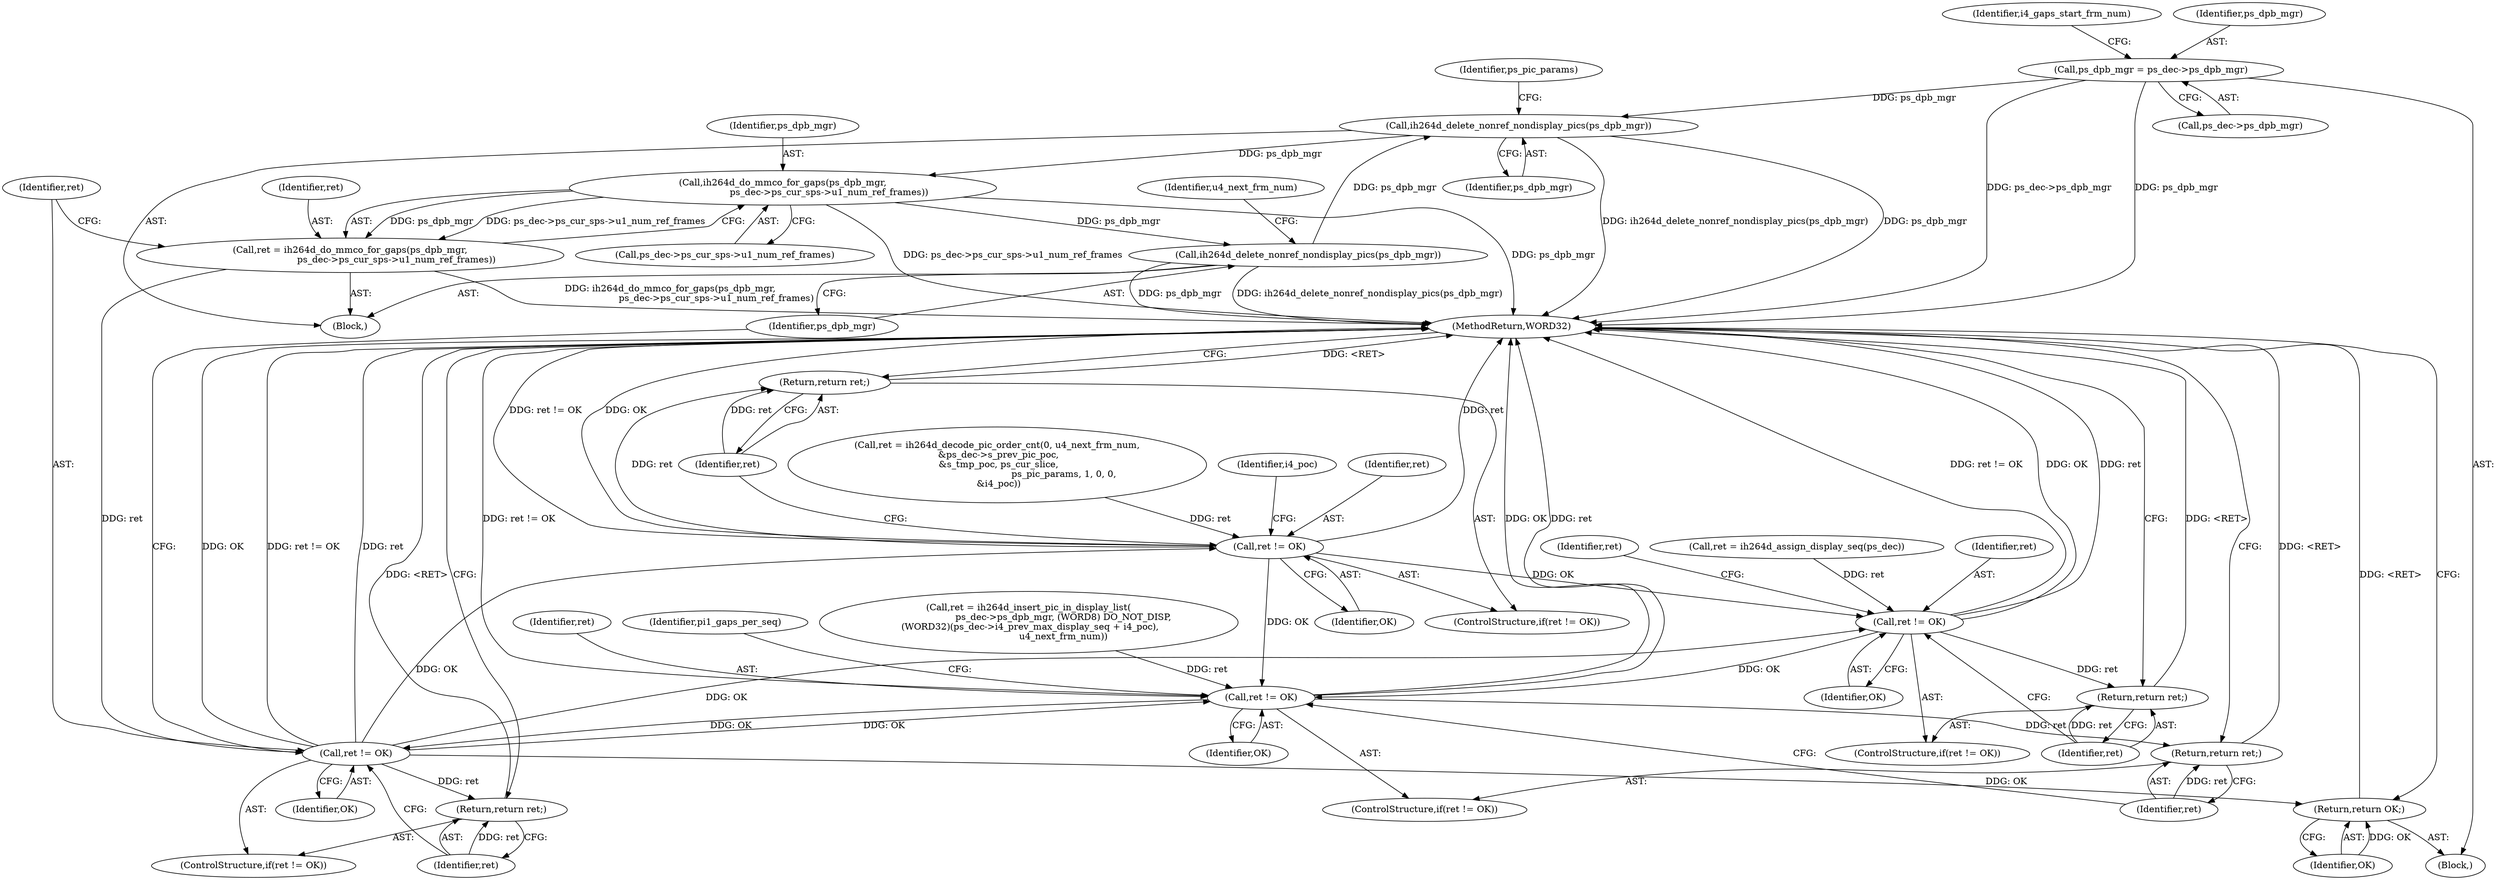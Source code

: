 digraph "0_Android_5c3fd5d93a268abb20ff22f26009535b40db3c7d@pointer" {
"1000233" [label="(Call,ps_dpb_mgr = ps_dec->ps_dpb_mgr)"];
"1000303" [label="(Call,ih264d_delete_nonref_nondisplay_pics(ps_dpb_mgr))"];
"1000432" [label="(Call,ih264d_do_mmco_for_gaps(ps_dpb_mgr,\n                                ps_dec->ps_cur_sps->u1_num_ref_frames))"];
"1000430" [label="(Call,ret = ih264d_do_mmco_for_gaps(ps_dpb_mgr,\n                                ps_dec->ps_cur_sps->u1_num_ref_frames))"];
"1000440" [label="(Call,ret != OK)"];
"1000331" [label="(Call,ret != OK)"];
"1000334" [label="(Return,return ret;)"];
"1000398" [label="(Call,ret != OK)"];
"1000401" [label="(Return,return ret;)"];
"1000421" [label="(Call,ret != OK)"];
"1000424" [label="(Return,return ret;)"];
"1000443" [label="(Return,return ret;)"];
"1000459" [label="(Return,return OK;)"];
"1000445" [label="(Call,ih264d_delete_nonref_nondisplay_pics(ps_dpb_mgr))"];
"1000433" [label="(Identifier,ps_dpb_mgr)"];
"1000312" [label="(Call,ret = ih264d_decode_pic_order_cnt(0, u4_next_frm_num,\n &ps_dec->s_prev_pic_poc,\n &s_tmp_poc, ps_cur_slice,\n                                              ps_pic_params, 1, 0, 0,\n &i4_poc))"];
"1000439" [label="(ControlStructure,if(ret != OK))"];
"1000443" [label="(Return,return ret;)"];
"1000401" [label="(Return,return ret;)"];
"1000308" [label="(Identifier,ps_pic_params)"];
"1000302" [label="(Block,)"];
"1000461" [label="(MethodReturn,WORD32)"];
"1000235" [label="(Call,ps_dec->ps_dpb_mgr)"];
"1000421" [label="(Call,ret != OK)"];
"1000303" [label="(Call,ih264d_delete_nonref_nondisplay_pics(ps_dpb_mgr))"];
"1000332" [label="(Identifier,ret)"];
"1000333" [label="(Identifier,OK)"];
"1000402" [label="(Identifier,ret)"];
"1000425" [label="(Identifier,ret)"];
"1000420" [label="(ControlStructure,if(ret != OK))"];
"1000440" [label="(Call,ret != OK)"];
"1000431" [label="(Identifier,ret)"];
"1000422" [label="(Identifier,ret)"];
"1000304" [label="(Identifier,ps_dpb_mgr)"];
"1000432" [label="(Call,ih264d_do_mmco_for_gaps(ps_dpb_mgr,\n                                ps_dec->ps_cur_sps->u1_num_ref_frames))"];
"1000428" [label="(Identifier,pi1_gaps_per_seq)"];
"1000424" [label="(Return,return ret;)"];
"1000398" [label="(Call,ret != OK)"];
"1000434" [label="(Call,ps_dec->ps_cur_sps->u1_num_ref_frames)"];
"1000441" [label="(Identifier,ret)"];
"1000459" [label="(Return,return OK;)"];
"1000400" [label="(Identifier,OK)"];
"1000335" [label="(Identifier,ret)"];
"1000239" [label="(Identifier,i4_gaps_start_frm_num)"];
"1000334" [label="(Return,return ret;)"];
"1000442" [label="(Identifier,OK)"];
"1000107" [label="(Block,)"];
"1000445" [label="(Call,ih264d_delete_nonref_nondisplay_pics(ps_dpb_mgr))"];
"1000403" [label="(Call,ret = ih264d_insert_pic_in_display_list(\n                        ps_dec->ps_dpb_mgr, (WORD8) DO_NOT_DISP,\n (WORD32)(ps_dec->i4_prev_max_display_seq + i4_poc),\n                        u4_next_frm_num))"];
"1000404" [label="(Identifier,ret)"];
"1000233" [label="(Call,ps_dpb_mgr = ps_dec->ps_dpb_mgr)"];
"1000234" [label="(Identifier,ps_dpb_mgr)"];
"1000444" [label="(Identifier,ret)"];
"1000330" [label="(ControlStructure,if(ret != OK))"];
"1000397" [label="(ControlStructure,if(ret != OK))"];
"1000393" [label="(Call,ret = ih264d_assign_display_seq(ps_dec))"];
"1000423" [label="(Identifier,OK)"];
"1000331" [label="(Call,ret != OK)"];
"1000460" [label="(Identifier,OK)"];
"1000430" [label="(Call,ret = ih264d_do_mmco_for_gaps(ps_dpb_mgr,\n                                ps_dec->ps_cur_sps->u1_num_ref_frames))"];
"1000338" [label="(Identifier,i4_poc)"];
"1000399" [label="(Identifier,ret)"];
"1000448" [label="(Identifier,u4_next_frm_num)"];
"1000446" [label="(Identifier,ps_dpb_mgr)"];
"1000233" -> "1000107"  [label="AST: "];
"1000233" -> "1000235"  [label="CFG: "];
"1000234" -> "1000233"  [label="AST: "];
"1000235" -> "1000233"  [label="AST: "];
"1000239" -> "1000233"  [label="CFG: "];
"1000233" -> "1000461"  [label="DDG: ps_dec->ps_dpb_mgr"];
"1000233" -> "1000461"  [label="DDG: ps_dpb_mgr"];
"1000233" -> "1000303"  [label="DDG: ps_dpb_mgr"];
"1000303" -> "1000302"  [label="AST: "];
"1000303" -> "1000304"  [label="CFG: "];
"1000304" -> "1000303"  [label="AST: "];
"1000308" -> "1000303"  [label="CFG: "];
"1000303" -> "1000461"  [label="DDG: ps_dpb_mgr"];
"1000303" -> "1000461"  [label="DDG: ih264d_delete_nonref_nondisplay_pics(ps_dpb_mgr)"];
"1000445" -> "1000303"  [label="DDG: ps_dpb_mgr"];
"1000303" -> "1000432"  [label="DDG: ps_dpb_mgr"];
"1000432" -> "1000430"  [label="AST: "];
"1000432" -> "1000434"  [label="CFG: "];
"1000433" -> "1000432"  [label="AST: "];
"1000434" -> "1000432"  [label="AST: "];
"1000430" -> "1000432"  [label="CFG: "];
"1000432" -> "1000461"  [label="DDG: ps_dec->ps_cur_sps->u1_num_ref_frames"];
"1000432" -> "1000461"  [label="DDG: ps_dpb_mgr"];
"1000432" -> "1000430"  [label="DDG: ps_dpb_mgr"];
"1000432" -> "1000430"  [label="DDG: ps_dec->ps_cur_sps->u1_num_ref_frames"];
"1000432" -> "1000445"  [label="DDG: ps_dpb_mgr"];
"1000430" -> "1000302"  [label="AST: "];
"1000431" -> "1000430"  [label="AST: "];
"1000441" -> "1000430"  [label="CFG: "];
"1000430" -> "1000461"  [label="DDG: ih264d_do_mmco_for_gaps(ps_dpb_mgr,\n                                ps_dec->ps_cur_sps->u1_num_ref_frames)"];
"1000430" -> "1000440"  [label="DDG: ret"];
"1000440" -> "1000439"  [label="AST: "];
"1000440" -> "1000442"  [label="CFG: "];
"1000441" -> "1000440"  [label="AST: "];
"1000442" -> "1000440"  [label="AST: "];
"1000444" -> "1000440"  [label="CFG: "];
"1000446" -> "1000440"  [label="CFG: "];
"1000440" -> "1000461"  [label="DDG: OK"];
"1000440" -> "1000461"  [label="DDG: ret != OK"];
"1000440" -> "1000461"  [label="DDG: ret"];
"1000440" -> "1000331"  [label="DDG: OK"];
"1000440" -> "1000398"  [label="DDG: OK"];
"1000440" -> "1000421"  [label="DDG: OK"];
"1000421" -> "1000440"  [label="DDG: OK"];
"1000440" -> "1000443"  [label="DDG: ret"];
"1000440" -> "1000459"  [label="DDG: OK"];
"1000331" -> "1000330"  [label="AST: "];
"1000331" -> "1000333"  [label="CFG: "];
"1000332" -> "1000331"  [label="AST: "];
"1000333" -> "1000331"  [label="AST: "];
"1000335" -> "1000331"  [label="CFG: "];
"1000338" -> "1000331"  [label="CFG: "];
"1000331" -> "1000461"  [label="DDG: ret != OK"];
"1000331" -> "1000461"  [label="DDG: OK"];
"1000331" -> "1000461"  [label="DDG: ret"];
"1000312" -> "1000331"  [label="DDG: ret"];
"1000331" -> "1000334"  [label="DDG: ret"];
"1000331" -> "1000398"  [label="DDG: OK"];
"1000331" -> "1000421"  [label="DDG: OK"];
"1000334" -> "1000330"  [label="AST: "];
"1000334" -> "1000335"  [label="CFG: "];
"1000335" -> "1000334"  [label="AST: "];
"1000461" -> "1000334"  [label="CFG: "];
"1000334" -> "1000461"  [label="DDG: <RET>"];
"1000335" -> "1000334"  [label="DDG: ret"];
"1000398" -> "1000397"  [label="AST: "];
"1000398" -> "1000400"  [label="CFG: "];
"1000399" -> "1000398"  [label="AST: "];
"1000400" -> "1000398"  [label="AST: "];
"1000402" -> "1000398"  [label="CFG: "];
"1000404" -> "1000398"  [label="CFG: "];
"1000398" -> "1000461"  [label="DDG: ret != OK"];
"1000398" -> "1000461"  [label="DDG: OK"];
"1000398" -> "1000461"  [label="DDG: ret"];
"1000393" -> "1000398"  [label="DDG: ret"];
"1000398" -> "1000401"  [label="DDG: ret"];
"1000398" -> "1000421"  [label="DDG: OK"];
"1000401" -> "1000397"  [label="AST: "];
"1000401" -> "1000402"  [label="CFG: "];
"1000402" -> "1000401"  [label="AST: "];
"1000461" -> "1000401"  [label="CFG: "];
"1000401" -> "1000461"  [label="DDG: <RET>"];
"1000402" -> "1000401"  [label="DDG: ret"];
"1000421" -> "1000420"  [label="AST: "];
"1000421" -> "1000423"  [label="CFG: "];
"1000422" -> "1000421"  [label="AST: "];
"1000423" -> "1000421"  [label="AST: "];
"1000425" -> "1000421"  [label="CFG: "];
"1000428" -> "1000421"  [label="CFG: "];
"1000421" -> "1000461"  [label="DDG: OK"];
"1000421" -> "1000461"  [label="DDG: ret"];
"1000421" -> "1000461"  [label="DDG: ret != OK"];
"1000403" -> "1000421"  [label="DDG: ret"];
"1000421" -> "1000424"  [label="DDG: ret"];
"1000424" -> "1000420"  [label="AST: "];
"1000424" -> "1000425"  [label="CFG: "];
"1000425" -> "1000424"  [label="AST: "];
"1000461" -> "1000424"  [label="CFG: "];
"1000424" -> "1000461"  [label="DDG: <RET>"];
"1000425" -> "1000424"  [label="DDG: ret"];
"1000443" -> "1000439"  [label="AST: "];
"1000443" -> "1000444"  [label="CFG: "];
"1000444" -> "1000443"  [label="AST: "];
"1000461" -> "1000443"  [label="CFG: "];
"1000443" -> "1000461"  [label="DDG: <RET>"];
"1000444" -> "1000443"  [label="DDG: ret"];
"1000459" -> "1000107"  [label="AST: "];
"1000459" -> "1000460"  [label="CFG: "];
"1000460" -> "1000459"  [label="AST: "];
"1000461" -> "1000459"  [label="CFG: "];
"1000459" -> "1000461"  [label="DDG: <RET>"];
"1000460" -> "1000459"  [label="DDG: OK"];
"1000445" -> "1000302"  [label="AST: "];
"1000445" -> "1000446"  [label="CFG: "];
"1000446" -> "1000445"  [label="AST: "];
"1000448" -> "1000445"  [label="CFG: "];
"1000445" -> "1000461"  [label="DDG: ps_dpb_mgr"];
"1000445" -> "1000461"  [label="DDG: ih264d_delete_nonref_nondisplay_pics(ps_dpb_mgr)"];
}
